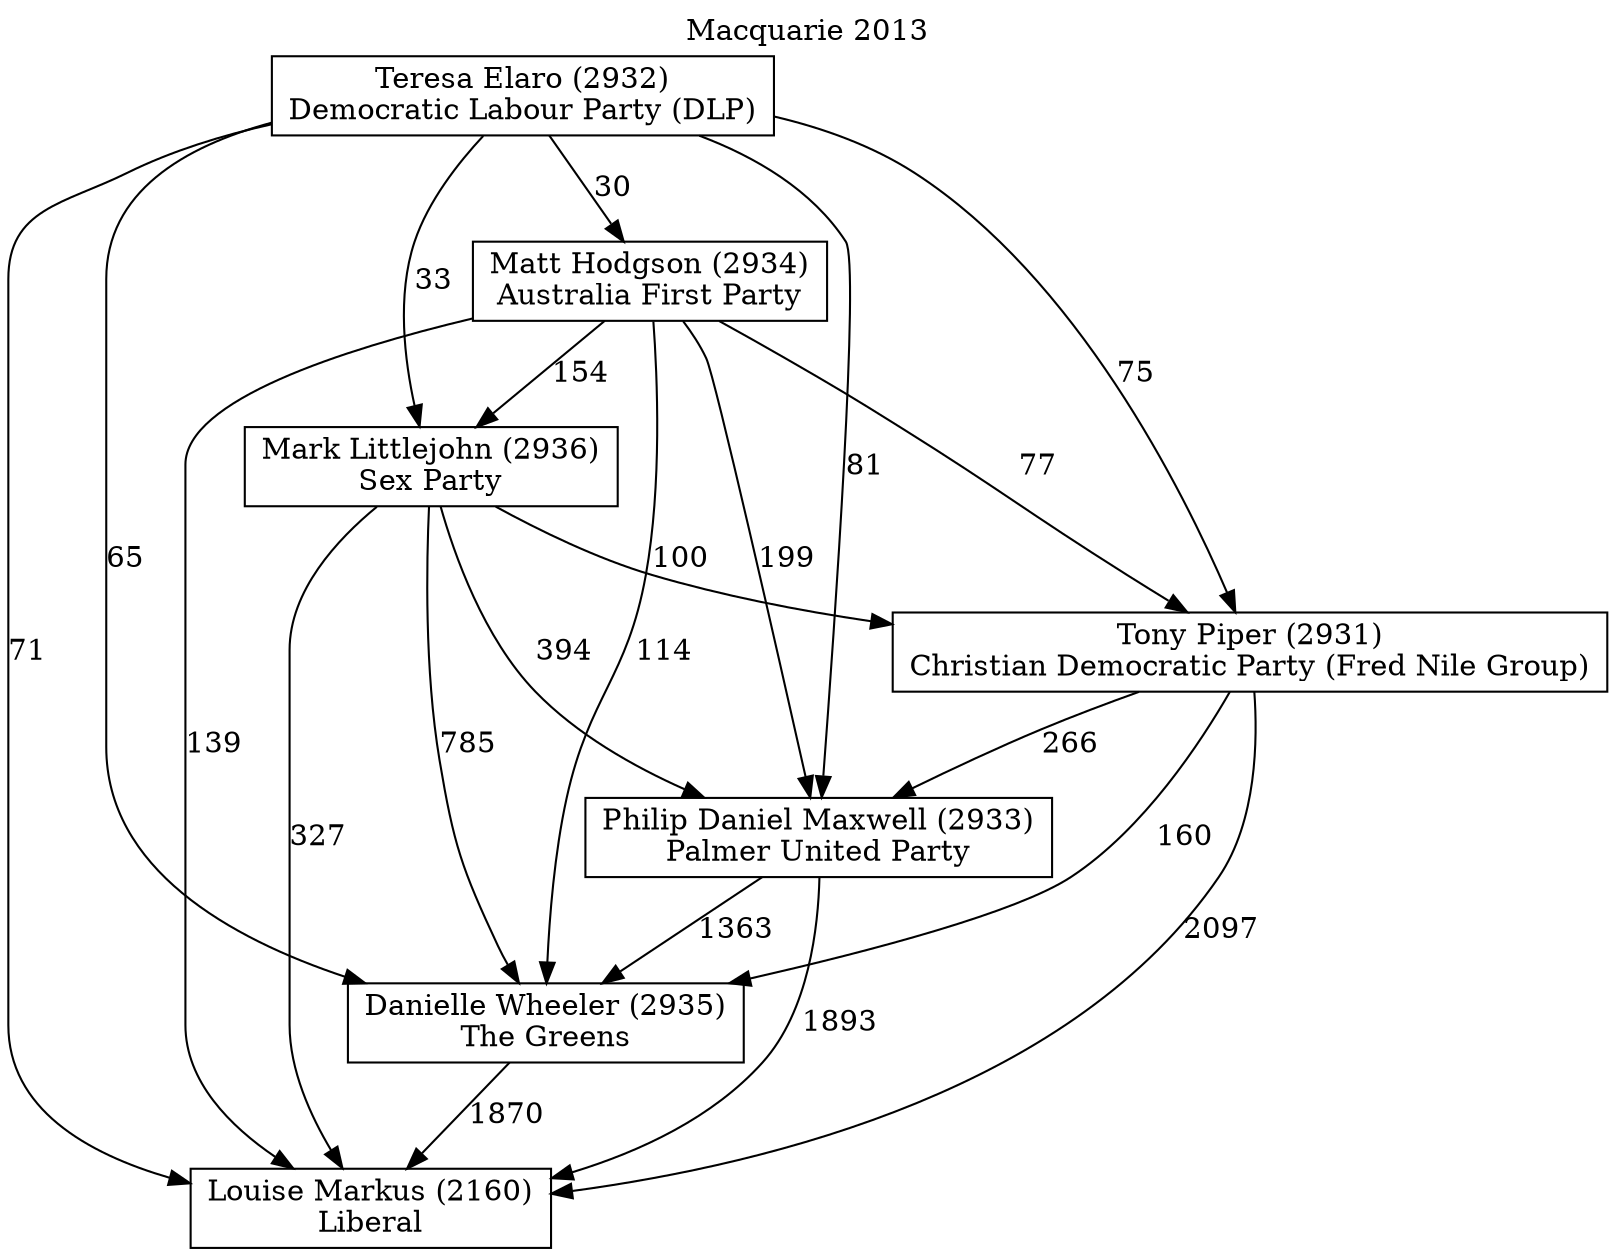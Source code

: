 // House preference flow
digraph "Louise Markus (2160)_Macquarie_2013" {
	graph [label="Macquarie 2013" labelloc=t mclimit=2]
	node [shape=box]
	"Louise Markus (2160)" [label="Louise Markus (2160)
Liberal"]
	"Danielle Wheeler (2935)" [label="Danielle Wheeler (2935)
The Greens"]
	"Philip Daniel Maxwell (2933)" [label="Philip Daniel Maxwell (2933)
Palmer United Party"]
	"Tony Piper (2931)" [label="Tony Piper (2931)
Christian Democratic Party (Fred Nile Group)"]
	"Mark Littlejohn (2936)" [label="Mark Littlejohn (2936)
Sex Party"]
	"Matt Hodgson (2934)" [label="Matt Hodgson (2934)
Australia First Party"]
	"Teresa Elaro (2932)" [label="Teresa Elaro (2932)
Democratic Labour Party (DLP)"]
	"Danielle Wheeler (2935)" -> "Louise Markus (2160)" [label=1870]
	"Philip Daniel Maxwell (2933)" -> "Danielle Wheeler (2935)" [label=1363]
	"Tony Piper (2931)" -> "Philip Daniel Maxwell (2933)" [label=266]
	"Mark Littlejohn (2936)" -> "Tony Piper (2931)" [label=100]
	"Matt Hodgson (2934)" -> "Mark Littlejohn (2936)" [label=154]
	"Teresa Elaro (2932)" -> "Matt Hodgson (2934)" [label=30]
	"Philip Daniel Maxwell (2933)" -> "Louise Markus (2160)" [label=1893]
	"Tony Piper (2931)" -> "Louise Markus (2160)" [label=2097]
	"Mark Littlejohn (2936)" -> "Louise Markus (2160)" [label=327]
	"Matt Hodgson (2934)" -> "Louise Markus (2160)" [label=139]
	"Teresa Elaro (2932)" -> "Louise Markus (2160)" [label=71]
	"Teresa Elaro (2932)" -> "Mark Littlejohn (2936)" [label=33]
	"Matt Hodgson (2934)" -> "Tony Piper (2931)" [label=77]
	"Teresa Elaro (2932)" -> "Tony Piper (2931)" [label=75]
	"Mark Littlejohn (2936)" -> "Philip Daniel Maxwell (2933)" [label=394]
	"Matt Hodgson (2934)" -> "Philip Daniel Maxwell (2933)" [label=199]
	"Teresa Elaro (2932)" -> "Philip Daniel Maxwell (2933)" [label=81]
	"Tony Piper (2931)" -> "Danielle Wheeler (2935)" [label=160]
	"Mark Littlejohn (2936)" -> "Danielle Wheeler (2935)" [label=785]
	"Matt Hodgson (2934)" -> "Danielle Wheeler (2935)" [label=114]
	"Teresa Elaro (2932)" -> "Danielle Wheeler (2935)" [label=65]
}
